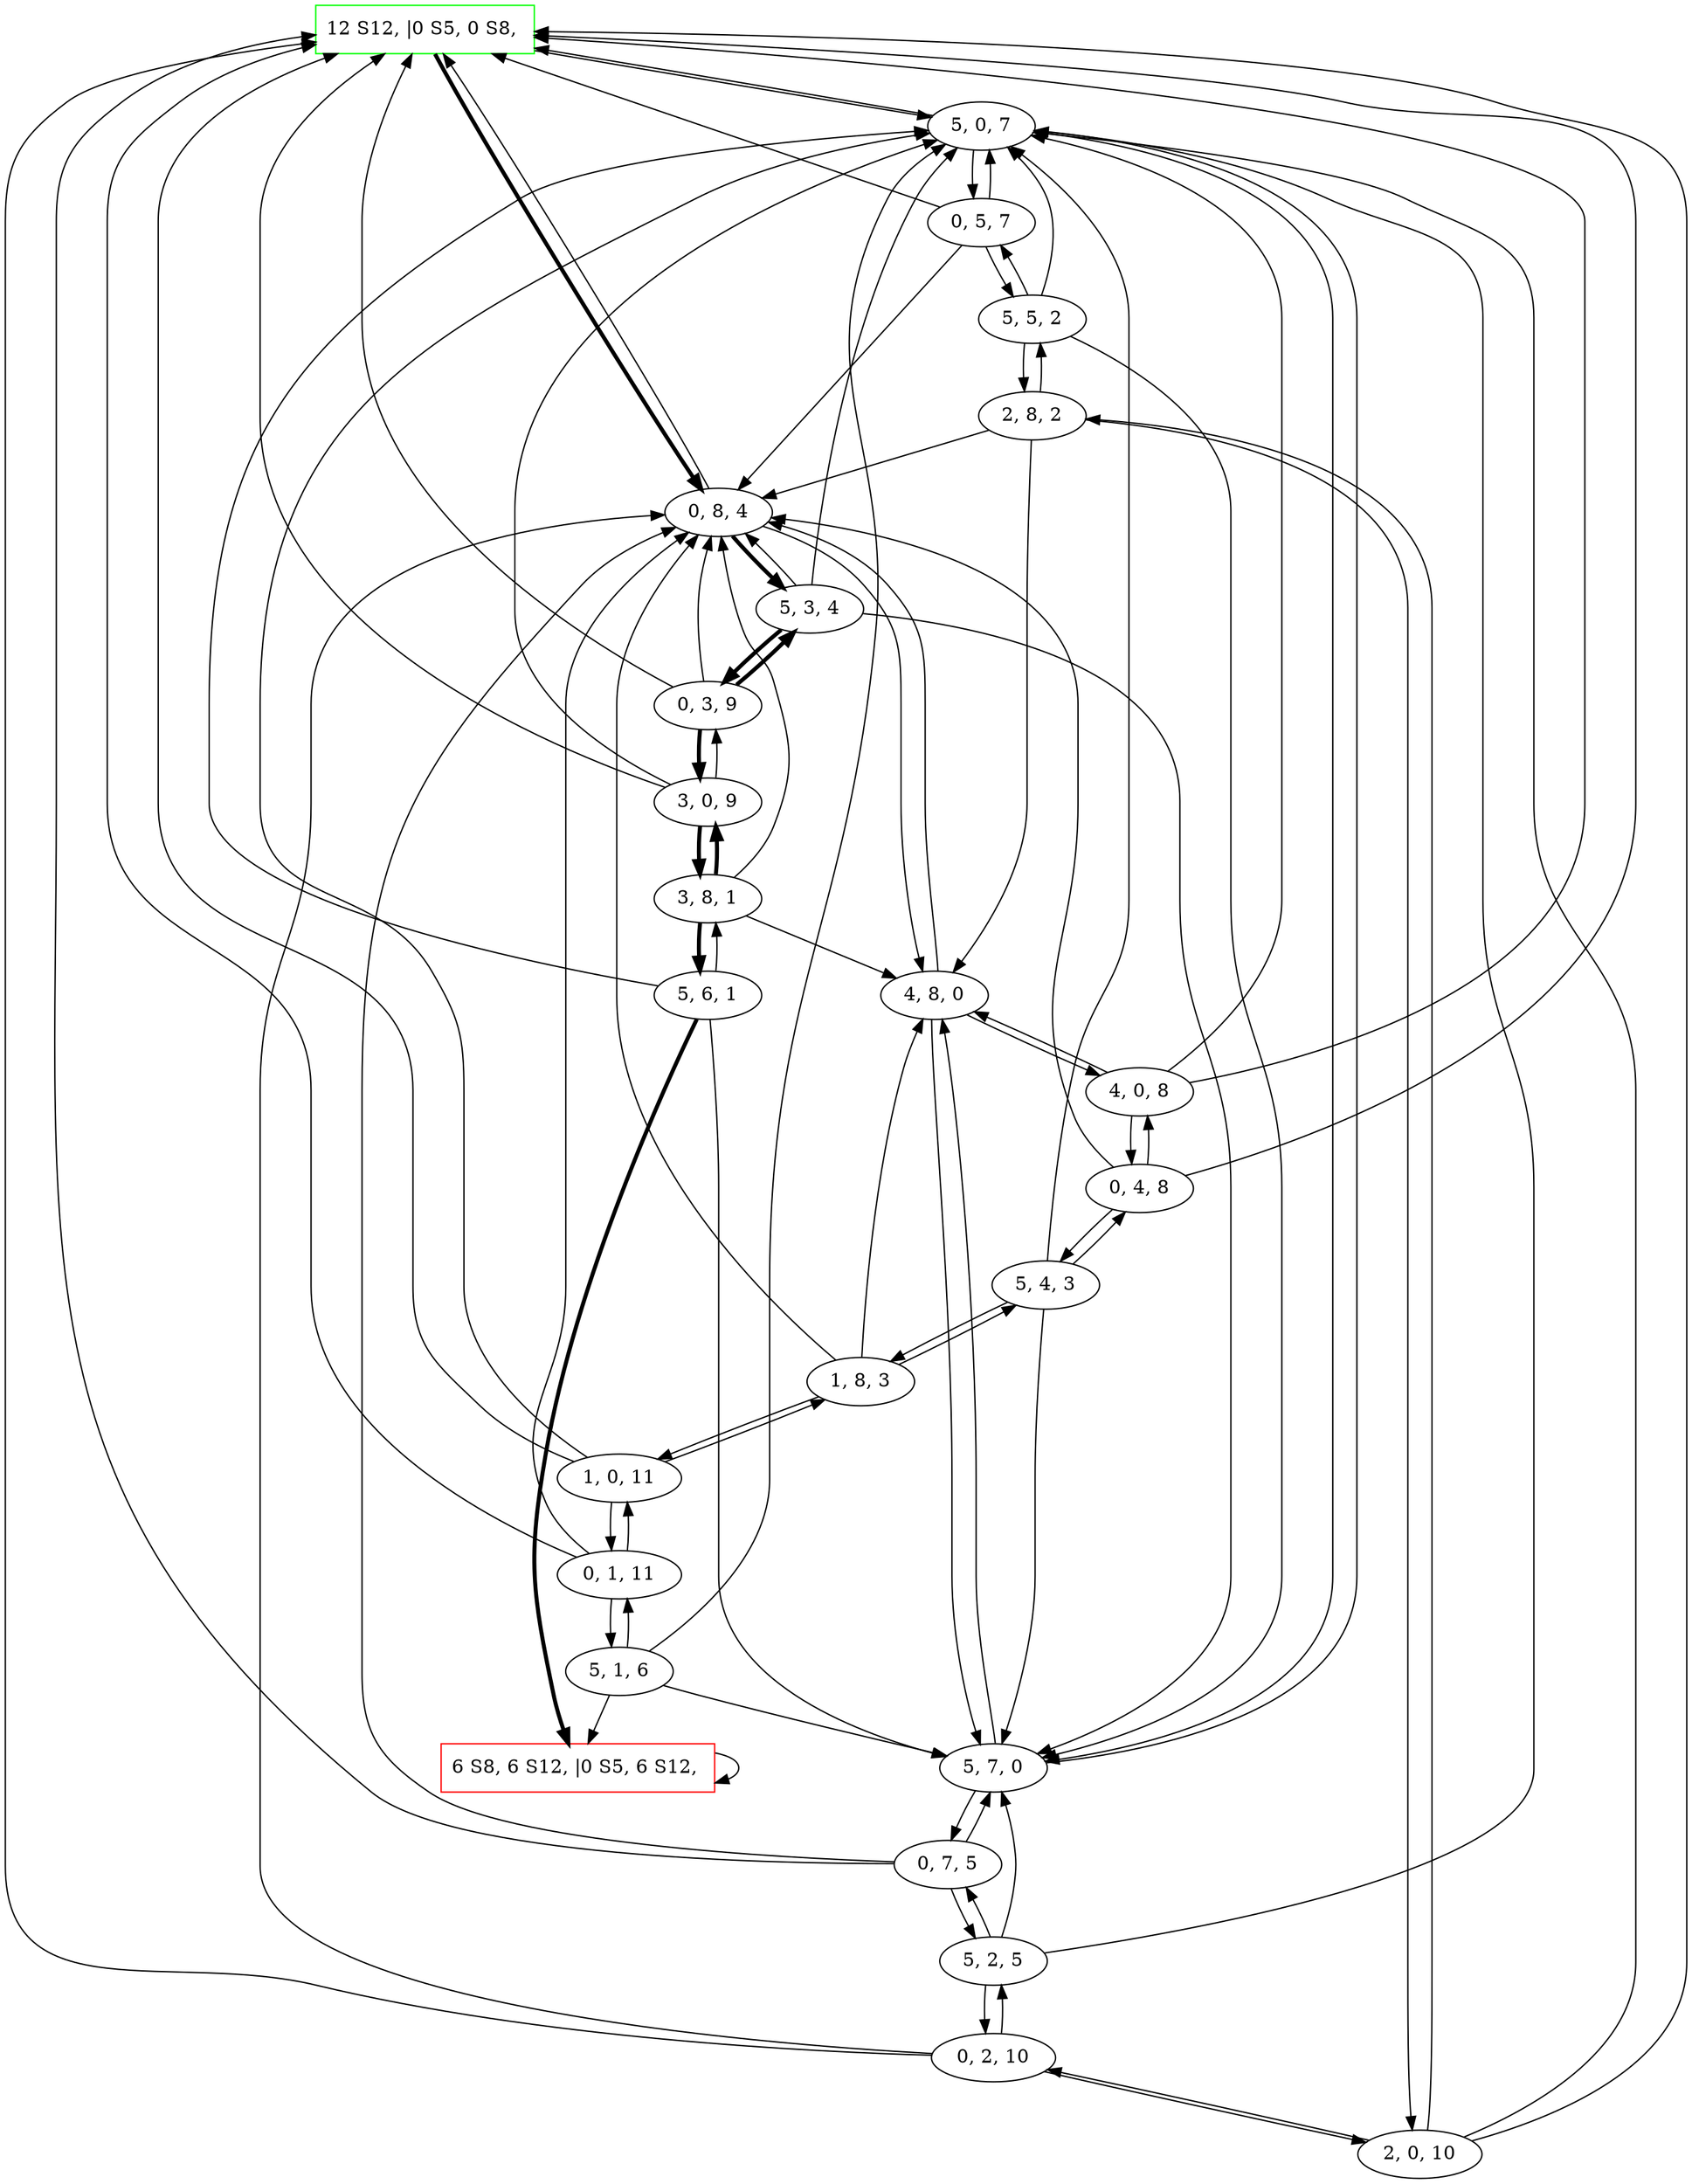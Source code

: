 digraph Cruche_Sol_ {
	initial [label="12 S12, |0 S5, 0 S8, " color=green shape=box]
	final [label="6 S8, 6 S12, |0 S5, 6 S12, " color=red shape=box]
	initial -> "5, 0, 7"
	initial -> "0, 8, 4" [penwidth=3]
	"0, 8, 4" -> "5, 3, 4" [penwidth=3]
	"0, 8, 4" -> initial
	"0, 8, 4" -> "4, 8, 0"
	"4, 8, 0" -> "0, 8, 4"
	"4, 8, 0" -> "5, 7, 0"
	"4, 8, 0" -> "4, 0, 8"
	"4, 0, 8" -> "0, 4, 8"
	"4, 0, 8" -> initial
	"4, 0, 8" -> "5, 0, 7"
	"4, 0, 8" -> "4, 8, 0"
	"5, 0, 7" -> "0, 5, 7"
	"5, 0, 7" -> initial
	"5, 0, 7" -> "5, 7, 0"
	"5, 7, 0" -> "4, 8, 0"
	"5, 7, 0" -> "0, 7, 5"
	"5, 7, 0" -> "5, 0, 7"
	"0, 7, 5" -> "5, 2, 5"
	"0, 7, 5" -> initial
	"0, 7, 5" -> "5, 7, 0"
	"0, 7, 5" -> "0, 8, 4"
	"5, 2, 5" -> "0, 7, 5"
	"5, 2, 5" -> "0, 2, 10"
	"5, 2, 5" -> "5, 0, 7"
	"5, 2, 5" -> "5, 7, 0"
	"0, 2, 10" -> "2, 0, 10"
	"0, 2, 10" -> initial
	"0, 2, 10" -> "5, 2, 5"
	"0, 2, 10" -> "0, 8, 4"
	"2, 0, 10" -> "0, 2, 10"
	"2, 0, 10" -> initial
	"2, 0, 10" -> "5, 0, 7"
	"2, 0, 10" -> "2, 8, 2"
	"2, 8, 2" -> "0, 8, 4"
	"2, 8, 2" -> "5, 5, 2"
	"2, 8, 2" -> "2, 0, 10"
	"2, 8, 2" -> "4, 8, 0"
	"5, 5, 2" -> "2, 8, 2"
	"5, 5, 2" -> "0, 5, 7"
	"5, 5, 2" -> "5, 0, 7"
	"5, 5, 2" -> "5, 7, 0"
	"0, 5, 7" -> "5, 0, 7"
	"0, 5, 7" -> initial
	"0, 5, 7" -> "5, 5, 2"
	"0, 5, 7" -> "0, 8, 4"
	"0, 4, 8" -> "4, 0, 8"
	"0, 4, 8" -> initial
	"0, 4, 8" -> "5, 4, 3"
	"0, 4, 8" -> "0, 8, 4"
	"5, 4, 3" -> "1, 8, 3"
	"5, 4, 3" -> "0, 4, 8"
	"5, 4, 3" -> "5, 0, 7"
	"5, 4, 3" -> "5, 7, 0"
	"1, 8, 3" -> "0, 8, 4"
	"1, 8, 3" -> "5, 4, 3"
	"1, 8, 3" -> "1, 0, 11"
	"1, 8, 3" -> "4, 8, 0"
	"1, 0, 11" -> "0, 1, 11"
	"1, 0, 11" -> initial
	"1, 0, 11" -> "5, 0, 7"
	"1, 0, 11" -> "1, 8, 3"
	"0, 1, 11" -> "1, 0, 11"
	"0, 1, 11" -> initial
	"0, 1, 11" -> "5, 1, 6"
	"0, 1, 11" -> "0, 8, 4"
	"5, 1, 6" -> final
	"5, 1, 6" -> "0, 1, 11"
	"5, 1, 6" -> "5, 0, 7"
	"5, 1, 6" -> "5, 7, 0"
	final -> final
	"5, 3, 4" -> "0, 8, 4"
	"5, 3, 4" -> "0, 3, 9" [penwidth=3]
	"5, 3, 4" -> "5, 0, 7"
	"5, 3, 4" -> "5, 7, 0"
	"0, 3, 9" -> "3, 0, 9" [penwidth=3]
	"0, 3, 9" -> initial
	"0, 3, 9" -> "5, 3, 4" [penwidth=3]
	"0, 3, 9" -> "0, 8, 4"
	"3, 0, 9" -> "0, 3, 9"
	"3, 0, 9" -> initial
	"3, 0, 9" -> "5, 0, 7"
	"3, 0, 9" -> "3, 8, 1" [penwidth=3]
	"3, 8, 1" -> "0, 8, 4"
	"3, 8, 1" -> "5, 6, 1" [penwidth=3]
	"3, 8, 1" -> "3, 0, 9" [penwidth=3]
	"3, 8, 1" -> "4, 8, 0"
	"5, 6, 1" -> "3, 8, 1"
	"5, 6, 1" -> final [penwidth=3]
	"5, 6, 1" -> "5, 0, 7"
	"5, 6, 1" -> "5, 7, 0"
}
